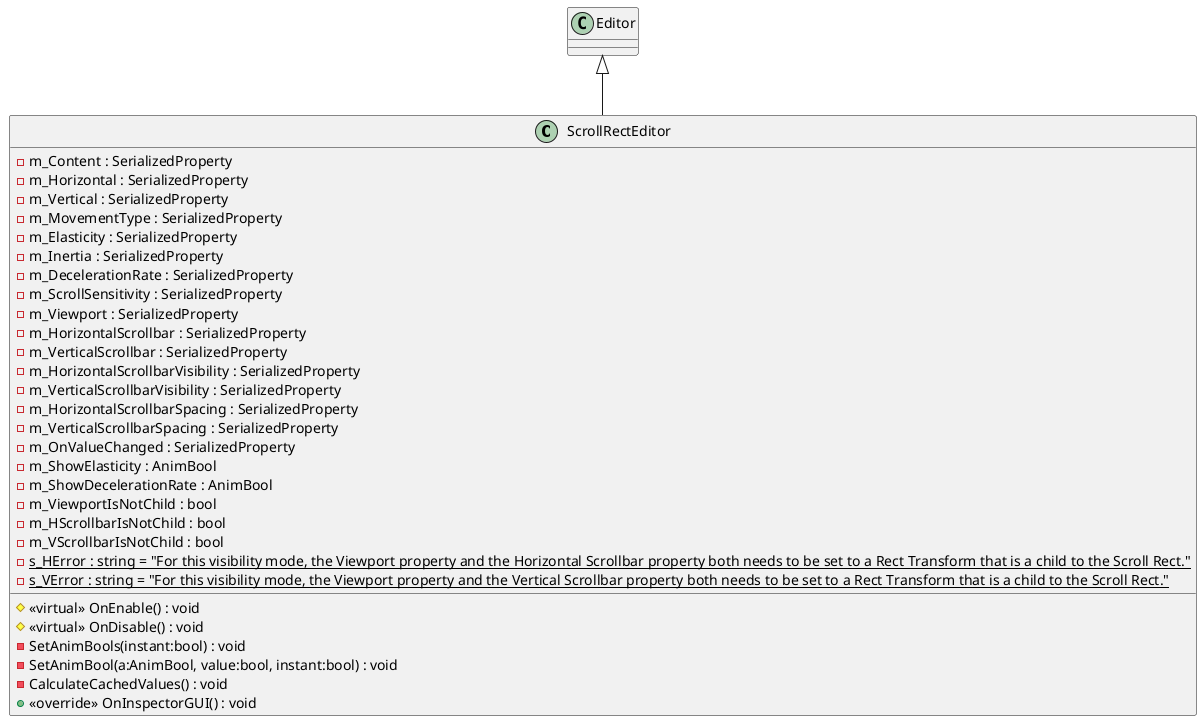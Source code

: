 @startuml
class ScrollRectEditor {
    - m_Content : SerializedProperty
    - m_Horizontal : SerializedProperty
    - m_Vertical : SerializedProperty
    - m_MovementType : SerializedProperty
    - m_Elasticity : SerializedProperty
    - m_Inertia : SerializedProperty
    - m_DecelerationRate : SerializedProperty
    - m_ScrollSensitivity : SerializedProperty
    - m_Viewport : SerializedProperty
    - m_HorizontalScrollbar : SerializedProperty
    - m_VerticalScrollbar : SerializedProperty
    - m_HorizontalScrollbarVisibility : SerializedProperty
    - m_VerticalScrollbarVisibility : SerializedProperty
    - m_HorizontalScrollbarSpacing : SerializedProperty
    - m_VerticalScrollbarSpacing : SerializedProperty
    - m_OnValueChanged : SerializedProperty
    - m_ShowElasticity : AnimBool
    - m_ShowDecelerationRate : AnimBool
    - m_ViewportIsNotChild : bool
    - m_HScrollbarIsNotChild : bool
    - m_VScrollbarIsNotChild : bool
    {static} - s_HError : string = "For this visibility mode, the Viewport property and the Horizontal Scrollbar property both needs to be set to a Rect Transform that is a child to the Scroll Rect."
    {static} - s_VError : string = "For this visibility mode, the Viewport property and the Vertical Scrollbar property both needs to be set to a Rect Transform that is a child to the Scroll Rect."
    # <<virtual>> OnEnable() : void
    # <<virtual>> OnDisable() : void
    - SetAnimBools(instant:bool) : void
    - SetAnimBool(a:AnimBool, value:bool, instant:bool) : void
    - CalculateCachedValues() : void
    + <<override>> OnInspectorGUI() : void
}
Editor <|-- ScrollRectEditor
@enduml
